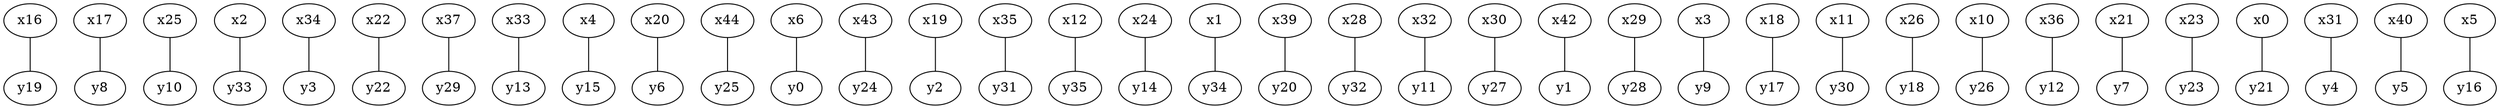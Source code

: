 strict graph "grafo_45_36" {

	 "y19";
	 "x16";
	 "y8";
	 "x17";
	 "y10";
	 "x25";
	 "y33";
	 "x2";
	 "y3";
	 "x34";
	 "y22";
	 "x22";
	 "y29";
	 "x37";
	 "y13";
	 "x33";
	 "y15";
	 "x4";
	 "y6";
	 "x20";
	 "y25";
	 "x44";
	 "y0";
	 "x6";
	 "y24";
	 "x43";
	 "y2";
	 "x19";
	 "y31";
	 "x35";
	 "y35";
	 "x12";
	 "y14";
	 "x24";
	 "y34";
	 "x1";
	 "y20";
	 "x39";
	 "y32";
	 "x28";
	 "y11";
	 "x32";
	 "y27";
	 "x30";
	 "y1";
	 "x42";
	 "y28";
	 "x29";
	 "y9";
	 "x3";
	 "y17";
	 "x18";
	 "y30";
	 "x11";
	 "y18";
	 "x26";
	 "y26";
	 "x10";
	 "y12";
	 "x36";
	 "y7";
	 "x21";
	 "y23";
	 "x23";
	 "y21";
	 "x0";
	 "y4";
	 "x31";
	 "y5";
	 "x40";
	 "y16";
	 "x5";

	"x5" -- "y16";
	"x40" -- "y5";
	"x31" -- "y4";
	"x0" -- "y21";
	"x23" -- "y23";
	"x21" -- "y7";
	"x36" -- "y12";
	"x10" -- "y26";
	"x26" -- "y18";
	"x11" -- "y30";
	"x18" -- "y17";
	"x3" -- "y9";
	"x29" -- "y28";
	"x42" -- "y1";
	"x30" -- "y27";
	"x32" -- "y11";
	"x28" -- "y32";
	"x39" -- "y20";
	"x1" -- "y34";
	"x24" -- "y14";
	"x12" -- "y35";
	"x35" -- "y31";
	"x19" -- "y2";
	"x43" -- "y24";
	"x6" -- "y0";
	"x44" -- "y25";
	"x20" -- "y6";
	"x4" -- "y15";
	"x33" -- "y13";
	"x37" -- "y29";
	"x22" -- "y22";
	"x34" -- "y3";
	"x2" -- "y33";
	"x25" -- "y10";
	"x17" -- "y8";
	"x16" -- "y19";

}
